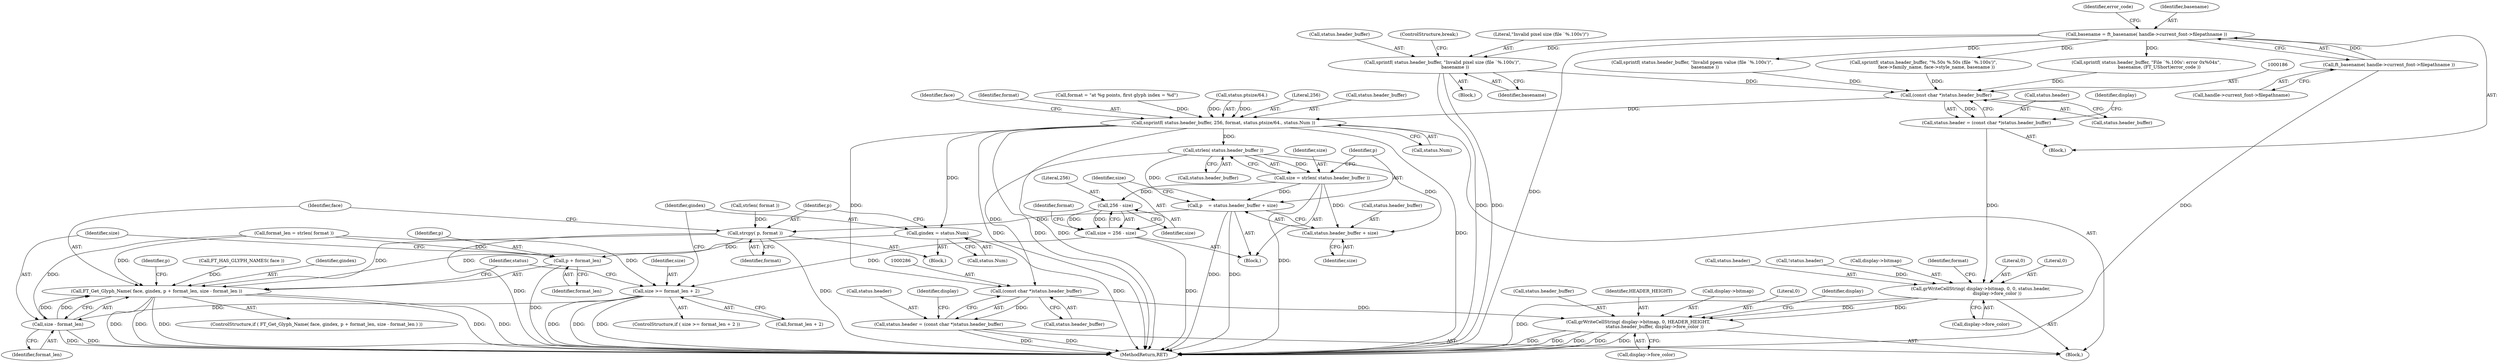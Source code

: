 digraph "0_savannah_b995299b73ba4cd259f221f500d4e63095508bec_0@API" {
"1000155" [label="(Call,sprintf( status.header_buffer, \"Invalid pixel size (file `%.100s')\",\n                  basename ))"];
"1000129" [label="(Call,basename = ft_basename( handle->current_font->filepathname ))"];
"1000131" [label="(Call,ft_basename( handle->current_font->filepathname ))"];
"1000185" [label="(Call,(const char *)status.header_buffer)"];
"1000181" [label="(Call,status.header = (const char *)status.header_buffer)"];
"1000190" [label="(Call,grWriteCellString( display->bitmap, 0, 0, status.header,\n                       display->fore_color ))"];
"1000290" [label="(Call,grWriteCellString( display->bitmap, 0, HEADER_HEIGHT,\n                       status.header_buffer, display->fore_color ))"];
"1000205" [label="(Call,snprintf( status.header_buffer, 256, format, status.ptsize/64., status.Num ))"];
"1000229" [label="(Call,strlen( status.header_buffer ))"];
"1000227" [label="(Call,size = strlen( status.header_buffer ))"];
"1000233" [label="(Call,p    = status.header_buffer + size)"];
"1000264" [label="(Call,strcpy( p, format ))"];
"1000268" [label="(Call,FT_Get_Glyph_Name( face, gindex, p + format_len, size - format_len ))"];
"1000271" [label="(Call,p + format_len)"];
"1000235" [label="(Call,status.header_buffer + size)"];
"1000242" [label="(Call,256 - size)"];
"1000240" [label="(Call,size = 256 - size)"];
"1000253" [label="(Call,size >= format_len + 2)"];
"1000274" [label="(Call,size - format_len)"];
"1000285" [label="(Call,(const char *)status.header_buffer)"];
"1000281" [label="(Call,status.header = (const char *)status.header_buffer)"];
"1000259" [label="(Call,gindex = status.Num)"];
"1000203" [label="(Identifier,format)"];
"1000246" [label="(Identifier,format)"];
"1000248" [label="(Call,format_len = strlen( format ))"];
"1000292" [label="(Identifier,display)"];
"1000296" [label="(Call,status.header_buffer)"];
"1000252" [label="(ControlStructure,if ( size >= format_len + 2 ))"];
"1000192" [label="(Identifier,display)"];
"1000194" [label="(Literal,0)"];
"1000131" [label="(Call,ft_basename( handle->current_font->filepathname ))"];
"1000243" [label="(Literal,256)"];
"1000129" [label="(Call,basename = ft_basename( handle->current_font->filepathname ))"];
"1000282" [label="(Call,status.header)"];
"1000139" [label="(Block,)"];
"1000163" [label="(Call,sprintf( status.header_buffer, \"Invalid ppem value (file `%.100s')\",\n                  basename ))"];
"1000195" [label="(Literal,0)"];
"1000271" [label="(Call,p + format_len)"];
"1000156" [label="(Call,status.header_buffer)"];
"1000269" [label="(Identifier,face)"];
"1000276" [label="(Identifier,format_len)"];
"1000268" [label="(Call,FT_Get_Glyph_Name( face, gindex, p + format_len, size - format_len ))"];
"1000141" [label="(Call,sprintf( status.header_buffer, \"%.50s %.50s (file `%.100s')\",\n                  face->family_name, face->style_name, basename ))"];
"1000295" [label="(Identifier,HEADER_HEIGHT)"];
"1000196" [label="(Call,status.header)"];
"1000155" [label="(Call,sprintf( status.header_buffer, \"Invalid pixel size (file `%.100s')\",\n                  basename ))"];
"1000206" [label="(Call,status.header_buffer)"];
"1000255" [label="(Call,format_len + 2)"];
"1000291" [label="(Call,display->bitmap)"];
"1000138" [label="(Identifier,error_code)"];
"1000235" [label="(Call,status.header_buffer + size)"];
"1000260" [label="(Identifier,gindex)"];
"1000287" [label="(Call,status.header_buffer)"];
"1000244" [label="(Identifier,size)"];
"1000102" [label="(Block,)"];
"1000221" [label="(Identifier,face)"];
"1000279" [label="(Identifier,p)"];
"1000199" [label="(Call,display->fore_color)"];
"1000273" [label="(Identifier,format_len)"];
"1000230" [label="(Call,status.header_buffer)"];
"1000124" [label="(Call,!status.header)"];
"1000220" [label="(Call,FT_HAS_GLYPH_NAMES( face ))"];
"1000181" [label="(Call,status.header = (const char *)status.header_buffer)"];
"1000299" [label="(Call,display->fore_color)"];
"1000236" [label="(Call,status.header_buffer)"];
"1000290" [label="(Call,grWriteCellString( display->bitmap, 0, HEADER_HEIGHT,\n                       status.header_buffer, display->fore_color ))"];
"1000267" [label="(ControlStructure,if ( FT_Get_Glyph_Name( face, gindex, p + format_len, size - format_len ) ))"];
"1000270" [label="(Identifier,gindex)"];
"1000191" [label="(Call,display->bitmap)"];
"1000239" [label="(Identifier,size)"];
"1000210" [label="(Identifier,format)"];
"1000202" [label="(Call,format = \"at %g points, first glyph index = %d\")"];
"1000250" [label="(Call,strlen( format ))"];
"1000285" [label="(Call,(const char *)status.header_buffer)"];
"1000229" [label="(Call,strlen( status.header_buffer ))"];
"1000222" [label="(Block,)"];
"1000160" [label="(Identifier,basename)"];
"1000254" [label="(Identifier,size)"];
"1000234" [label="(Identifier,p)"];
"1000182" [label="(Call,status.header)"];
"1000211" [label="(Call,status.ptsize/64.)"];
"1000306" [label="(MethodReturn,RET)"];
"1000209" [label="(Literal,256)"];
"1000259" [label="(Call,gindex = status.Num)"];
"1000275" [label="(Identifier,size)"];
"1000283" [label="(Identifier,status)"];
"1000264" [label="(Call,strcpy( p, format ))"];
"1000205" [label="(Call,snprintf( status.header_buffer, 256, format, status.ptsize/64., status.Num ))"];
"1000190" [label="(Call,grWriteCellString( display->bitmap, 0, 0, status.header,\n                       display->fore_color ))"];
"1000258" [label="(Block,)"];
"1000216" [label="(Call,status.Num)"];
"1000233" [label="(Call,p    = status.header_buffer + size)"];
"1000130" [label="(Identifier,basename)"];
"1000161" [label="(ControlStructure,break;)"];
"1000240" [label="(Call,size = 256 - size)"];
"1000159" [label="(Literal,\"Invalid pixel size (file `%.100s')\")"];
"1000185" [label="(Call,(const char *)status.header_buffer)"];
"1000132" [label="(Call,handle->current_font->filepathname)"];
"1000242" [label="(Call,256 - size)"];
"1000265" [label="(Identifier,p)"];
"1000294" [label="(Literal,0)"];
"1000227" [label="(Call,size = strlen( status.header_buffer ))"];
"1000241" [label="(Identifier,size)"];
"1000274" [label="(Call,size - format_len)"];
"1000228" [label="(Identifier,size)"];
"1000128" [label="(Block,)"];
"1000253" [label="(Call,size >= format_len + 2)"];
"1000304" [label="(Identifier,display)"];
"1000261" [label="(Call,status.Num)"];
"1000272" [label="(Identifier,p)"];
"1000266" [label="(Identifier,format)"];
"1000187" [label="(Call,status.header_buffer)"];
"1000171" [label="(Call,sprintf( status.header_buffer, \"File `%.100s': error 0x%04x\",\n                  basename, (FT_UShort)error_code ))"];
"1000281" [label="(Call,status.header = (const char *)status.header_buffer)"];
"1000155" -> "1000139"  [label="AST: "];
"1000155" -> "1000160"  [label="CFG: "];
"1000156" -> "1000155"  [label="AST: "];
"1000159" -> "1000155"  [label="AST: "];
"1000160" -> "1000155"  [label="AST: "];
"1000161" -> "1000155"  [label="CFG: "];
"1000155" -> "1000306"  [label="DDG: "];
"1000155" -> "1000306"  [label="DDG: "];
"1000129" -> "1000155"  [label="DDG: "];
"1000155" -> "1000185"  [label="DDG: "];
"1000129" -> "1000128"  [label="AST: "];
"1000129" -> "1000131"  [label="CFG: "];
"1000130" -> "1000129"  [label="AST: "];
"1000131" -> "1000129"  [label="AST: "];
"1000138" -> "1000129"  [label="CFG: "];
"1000129" -> "1000306"  [label="DDG: "];
"1000131" -> "1000129"  [label="DDG: "];
"1000129" -> "1000141"  [label="DDG: "];
"1000129" -> "1000163"  [label="DDG: "];
"1000129" -> "1000171"  [label="DDG: "];
"1000131" -> "1000132"  [label="CFG: "];
"1000132" -> "1000131"  [label="AST: "];
"1000131" -> "1000306"  [label="DDG: "];
"1000185" -> "1000181"  [label="AST: "];
"1000185" -> "1000187"  [label="CFG: "];
"1000186" -> "1000185"  [label="AST: "];
"1000187" -> "1000185"  [label="AST: "];
"1000181" -> "1000185"  [label="CFG: "];
"1000185" -> "1000181"  [label="DDG: "];
"1000163" -> "1000185"  [label="DDG: "];
"1000171" -> "1000185"  [label="DDG: "];
"1000141" -> "1000185"  [label="DDG: "];
"1000185" -> "1000205"  [label="DDG: "];
"1000181" -> "1000128"  [label="AST: "];
"1000182" -> "1000181"  [label="AST: "];
"1000192" -> "1000181"  [label="CFG: "];
"1000181" -> "1000190"  [label="DDG: "];
"1000190" -> "1000102"  [label="AST: "];
"1000190" -> "1000199"  [label="CFG: "];
"1000191" -> "1000190"  [label="AST: "];
"1000194" -> "1000190"  [label="AST: "];
"1000195" -> "1000190"  [label="AST: "];
"1000196" -> "1000190"  [label="AST: "];
"1000199" -> "1000190"  [label="AST: "];
"1000203" -> "1000190"  [label="CFG: "];
"1000190" -> "1000306"  [label="DDG: "];
"1000124" -> "1000190"  [label="DDG: "];
"1000190" -> "1000290"  [label="DDG: "];
"1000190" -> "1000290"  [label="DDG: "];
"1000290" -> "1000102"  [label="AST: "];
"1000290" -> "1000299"  [label="CFG: "];
"1000291" -> "1000290"  [label="AST: "];
"1000294" -> "1000290"  [label="AST: "];
"1000295" -> "1000290"  [label="AST: "];
"1000296" -> "1000290"  [label="AST: "];
"1000299" -> "1000290"  [label="AST: "];
"1000304" -> "1000290"  [label="CFG: "];
"1000290" -> "1000306"  [label="DDG: "];
"1000290" -> "1000306"  [label="DDG: "];
"1000290" -> "1000306"  [label="DDG: "];
"1000290" -> "1000306"  [label="DDG: "];
"1000290" -> "1000306"  [label="DDG: "];
"1000285" -> "1000290"  [label="DDG: "];
"1000205" -> "1000102"  [label="AST: "];
"1000205" -> "1000216"  [label="CFG: "];
"1000206" -> "1000205"  [label="AST: "];
"1000209" -> "1000205"  [label="AST: "];
"1000210" -> "1000205"  [label="AST: "];
"1000211" -> "1000205"  [label="AST: "];
"1000216" -> "1000205"  [label="AST: "];
"1000221" -> "1000205"  [label="CFG: "];
"1000205" -> "1000306"  [label="DDG: "];
"1000205" -> "1000306"  [label="DDG: "];
"1000205" -> "1000306"  [label="DDG: "];
"1000205" -> "1000306"  [label="DDG: "];
"1000202" -> "1000205"  [label="DDG: "];
"1000211" -> "1000205"  [label="DDG: "];
"1000211" -> "1000205"  [label="DDG: "];
"1000205" -> "1000229"  [label="DDG: "];
"1000205" -> "1000259"  [label="DDG: "];
"1000205" -> "1000285"  [label="DDG: "];
"1000229" -> "1000227"  [label="AST: "];
"1000229" -> "1000230"  [label="CFG: "];
"1000230" -> "1000229"  [label="AST: "];
"1000227" -> "1000229"  [label="CFG: "];
"1000229" -> "1000227"  [label="DDG: "];
"1000229" -> "1000233"  [label="DDG: "];
"1000229" -> "1000235"  [label="DDG: "];
"1000229" -> "1000285"  [label="DDG: "];
"1000227" -> "1000222"  [label="AST: "];
"1000228" -> "1000227"  [label="AST: "];
"1000234" -> "1000227"  [label="CFG: "];
"1000227" -> "1000306"  [label="DDG: "];
"1000227" -> "1000233"  [label="DDG: "];
"1000227" -> "1000235"  [label="DDG: "];
"1000227" -> "1000242"  [label="DDG: "];
"1000233" -> "1000222"  [label="AST: "];
"1000233" -> "1000235"  [label="CFG: "];
"1000234" -> "1000233"  [label="AST: "];
"1000235" -> "1000233"  [label="AST: "];
"1000241" -> "1000233"  [label="CFG: "];
"1000233" -> "1000306"  [label="DDG: "];
"1000233" -> "1000306"  [label="DDG: "];
"1000233" -> "1000264"  [label="DDG: "];
"1000264" -> "1000258"  [label="AST: "];
"1000264" -> "1000266"  [label="CFG: "];
"1000265" -> "1000264"  [label="AST: "];
"1000266" -> "1000264"  [label="AST: "];
"1000269" -> "1000264"  [label="CFG: "];
"1000264" -> "1000306"  [label="DDG: "];
"1000264" -> "1000306"  [label="DDG: "];
"1000250" -> "1000264"  [label="DDG: "];
"1000264" -> "1000268"  [label="DDG: "];
"1000264" -> "1000271"  [label="DDG: "];
"1000268" -> "1000267"  [label="AST: "];
"1000268" -> "1000274"  [label="CFG: "];
"1000269" -> "1000268"  [label="AST: "];
"1000270" -> "1000268"  [label="AST: "];
"1000271" -> "1000268"  [label="AST: "];
"1000274" -> "1000268"  [label="AST: "];
"1000279" -> "1000268"  [label="CFG: "];
"1000283" -> "1000268"  [label="CFG: "];
"1000268" -> "1000306"  [label="DDG: "];
"1000268" -> "1000306"  [label="DDG: "];
"1000268" -> "1000306"  [label="DDG: "];
"1000268" -> "1000306"  [label="DDG: "];
"1000268" -> "1000306"  [label="DDG: "];
"1000220" -> "1000268"  [label="DDG: "];
"1000259" -> "1000268"  [label="DDG: "];
"1000248" -> "1000268"  [label="DDG: "];
"1000274" -> "1000268"  [label="DDG: "];
"1000274" -> "1000268"  [label="DDG: "];
"1000271" -> "1000273"  [label="CFG: "];
"1000272" -> "1000271"  [label="AST: "];
"1000273" -> "1000271"  [label="AST: "];
"1000275" -> "1000271"  [label="CFG: "];
"1000271" -> "1000306"  [label="DDG: "];
"1000248" -> "1000271"  [label="DDG: "];
"1000235" -> "1000239"  [label="CFG: "];
"1000236" -> "1000235"  [label="AST: "];
"1000239" -> "1000235"  [label="AST: "];
"1000242" -> "1000240"  [label="AST: "];
"1000242" -> "1000244"  [label="CFG: "];
"1000243" -> "1000242"  [label="AST: "];
"1000244" -> "1000242"  [label="AST: "];
"1000240" -> "1000242"  [label="CFG: "];
"1000242" -> "1000240"  [label="DDG: "];
"1000242" -> "1000240"  [label="DDG: "];
"1000240" -> "1000222"  [label="AST: "];
"1000241" -> "1000240"  [label="AST: "];
"1000246" -> "1000240"  [label="CFG: "];
"1000240" -> "1000306"  [label="DDG: "];
"1000240" -> "1000253"  [label="DDG: "];
"1000253" -> "1000252"  [label="AST: "];
"1000253" -> "1000255"  [label="CFG: "];
"1000254" -> "1000253"  [label="AST: "];
"1000255" -> "1000253"  [label="AST: "];
"1000260" -> "1000253"  [label="CFG: "];
"1000283" -> "1000253"  [label="CFG: "];
"1000253" -> "1000306"  [label="DDG: "];
"1000253" -> "1000306"  [label="DDG: "];
"1000253" -> "1000306"  [label="DDG: "];
"1000248" -> "1000253"  [label="DDG: "];
"1000253" -> "1000274"  [label="DDG: "];
"1000274" -> "1000276"  [label="CFG: "];
"1000275" -> "1000274"  [label="AST: "];
"1000276" -> "1000274"  [label="AST: "];
"1000274" -> "1000306"  [label="DDG: "];
"1000274" -> "1000306"  [label="DDG: "];
"1000248" -> "1000274"  [label="DDG: "];
"1000285" -> "1000281"  [label="AST: "];
"1000285" -> "1000287"  [label="CFG: "];
"1000286" -> "1000285"  [label="AST: "];
"1000287" -> "1000285"  [label="AST: "];
"1000281" -> "1000285"  [label="CFG: "];
"1000285" -> "1000281"  [label="DDG: "];
"1000281" -> "1000102"  [label="AST: "];
"1000282" -> "1000281"  [label="AST: "];
"1000292" -> "1000281"  [label="CFG: "];
"1000281" -> "1000306"  [label="DDG: "];
"1000281" -> "1000306"  [label="DDG: "];
"1000259" -> "1000258"  [label="AST: "];
"1000259" -> "1000261"  [label="CFG: "];
"1000260" -> "1000259"  [label="AST: "];
"1000261" -> "1000259"  [label="AST: "];
"1000265" -> "1000259"  [label="CFG: "];
"1000259" -> "1000306"  [label="DDG: "];
}
